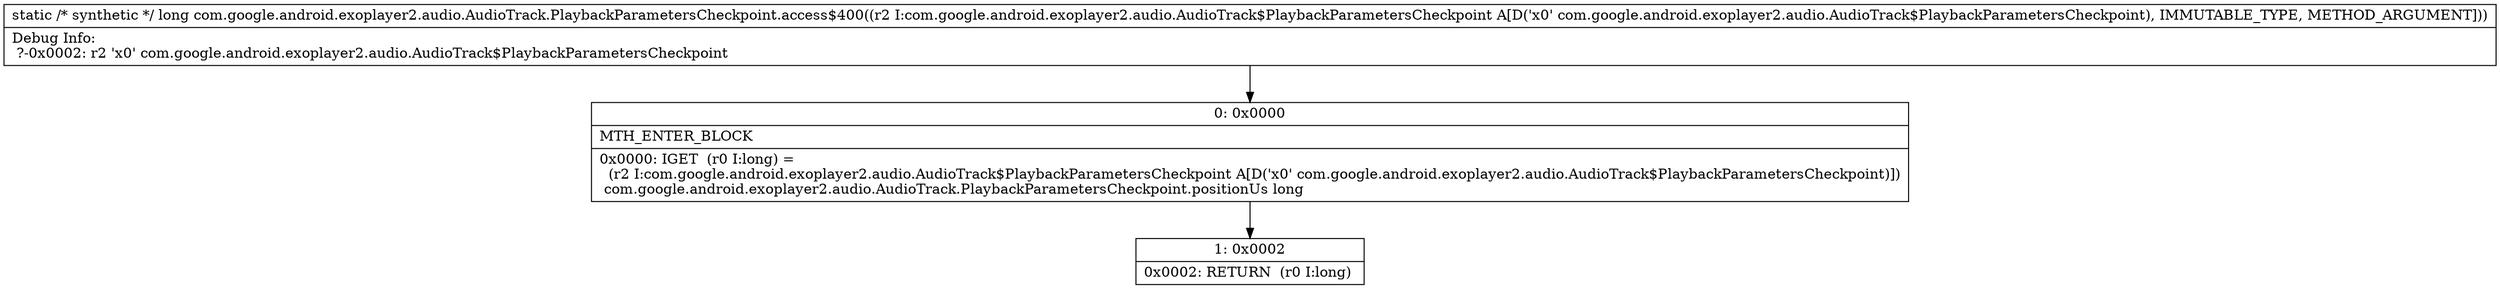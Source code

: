 digraph "CFG forcom.google.android.exoplayer2.audio.AudioTrack.PlaybackParametersCheckpoint.access$400(Lcom\/google\/android\/exoplayer2\/audio\/AudioTrack$PlaybackParametersCheckpoint;)J" {
Node_0 [shape=record,label="{0\:\ 0x0000|MTH_ENTER_BLOCK\l|0x0000: IGET  (r0 I:long) = \l  (r2 I:com.google.android.exoplayer2.audio.AudioTrack$PlaybackParametersCheckpoint A[D('x0' com.google.android.exoplayer2.audio.AudioTrack$PlaybackParametersCheckpoint)])\l com.google.android.exoplayer2.audio.AudioTrack.PlaybackParametersCheckpoint.positionUs long \l}"];
Node_1 [shape=record,label="{1\:\ 0x0002|0x0002: RETURN  (r0 I:long) \l}"];
MethodNode[shape=record,label="{static \/* synthetic *\/ long com.google.android.exoplayer2.audio.AudioTrack.PlaybackParametersCheckpoint.access$400((r2 I:com.google.android.exoplayer2.audio.AudioTrack$PlaybackParametersCheckpoint A[D('x0' com.google.android.exoplayer2.audio.AudioTrack$PlaybackParametersCheckpoint), IMMUTABLE_TYPE, METHOD_ARGUMENT]))  | Debug Info:\l  ?\-0x0002: r2 'x0' com.google.android.exoplayer2.audio.AudioTrack$PlaybackParametersCheckpoint\l}"];
MethodNode -> Node_0;
Node_0 -> Node_1;
}

